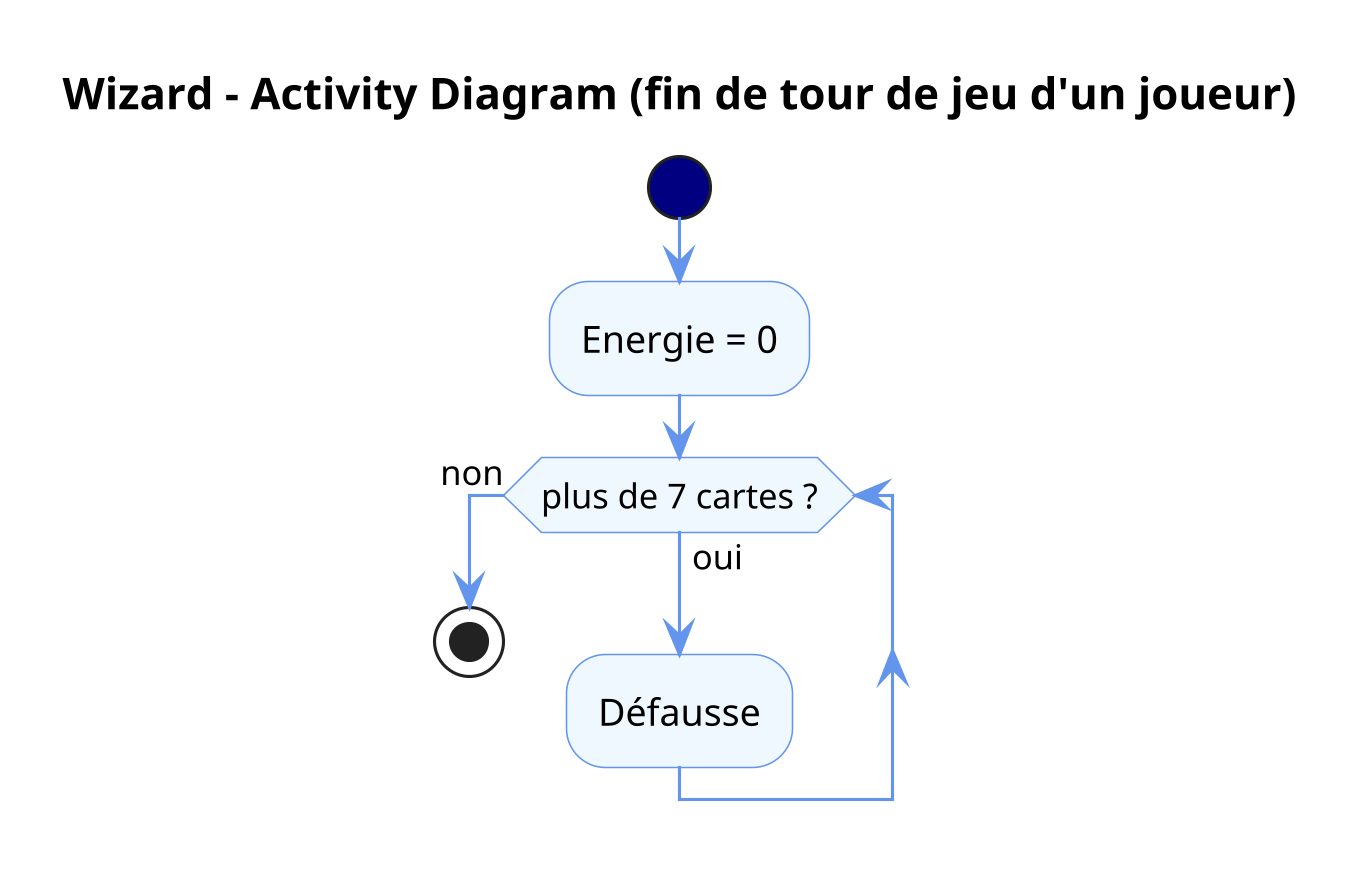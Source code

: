 @startuml

'On ne peut pas directement l'intégré avec l'autre diagrame ???

title Wizard - Activity Diagram (fin de tour de jeu d'un joueur)

'accessibilité
skinparam classAttributeIconSize 0

'pas d'ombre
skinparam shadowing false

'taille de l'image
skinparam dpi 300 

'couleurs
skinparam activity {
  StartColor Navy
  BackgroundColor AliceBlue
  ArrowColor CornflowerBlue
  BorderColor CornflowerBlue
  EndColor Navy
}
skinparam stereotypeCBackgroundColor OldLace

start
:Energie = 0;
while (plus de 7 cartes ?) is (oui)
  :Défausse;
endwhile (non)
stop


@enduml
